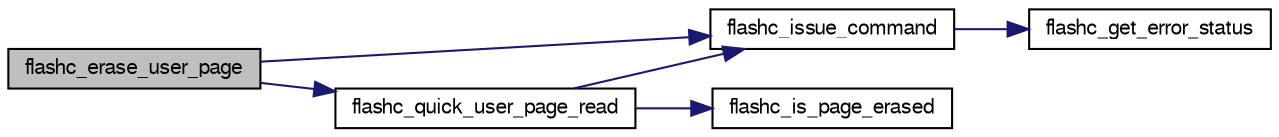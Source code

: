 digraph G
{
  edge [fontname="FreeSans",fontsize="10",labelfontname="FreeSans",labelfontsize="10"];
  node [fontname="FreeSans",fontsize="10",shape=record];
  rankdir=LR;
  Node1 [label="flashc_erase_user_page",height=0.2,width=0.4,color="black", fillcolor="grey75", style="filled" fontcolor="black"];
  Node1 -> Node2 [color="midnightblue",fontsize="10",style="solid",fontname="FreeSans"];
  Node2 [label="flashc_issue_command",height=0.2,width=0.4,color="black", fillcolor="white", style="filled",URL="$a00022.html#a8045c427c32cf3617e861067d76c9c11",tooltip="Issues a FLASHC command."];
  Node2 -> Node3 [color="midnightblue",fontsize="10",style="solid",fontname="FreeSans"];
  Node3 [label="flashc_get_error_status",height=0.2,width=0.4,color="black", fillcolor="white", style="filled",URL="$a00022.html#ae7d38c60001d5d8d00363a6cb07f89f0",tooltip="Gets the error status of the FLASHC."];
  Node1 -> Node4 [color="midnightblue",fontsize="10",style="solid",fontname="FreeSans"];
  Node4 [label="flashc_quick_user_page_read",height=0.2,width=0.4,color="black", fillcolor="white", style="filled",URL="$a00022.html#a4cdef3bd6e4b7da53e4b7b7dc1adcd2f",tooltip="Issues a Quick Page Read User Page command to the FLASHC."];
  Node4 -> Node5 [color="midnightblue",fontsize="10",style="solid",fontname="FreeSans"];
  Node5 [label="flashc_is_page_erased",height=0.2,width=0.4,color="black", fillcolor="white", style="filled",URL="$a00022.html#acdea4bfb0cb1066fba239a9302196ee5",tooltip="Tells whether the page to which the last Quick Page Read or Quick Page Read User..."];
  Node4 -> Node2 [color="midnightblue",fontsize="10",style="solid",fontname="FreeSans"];
}
